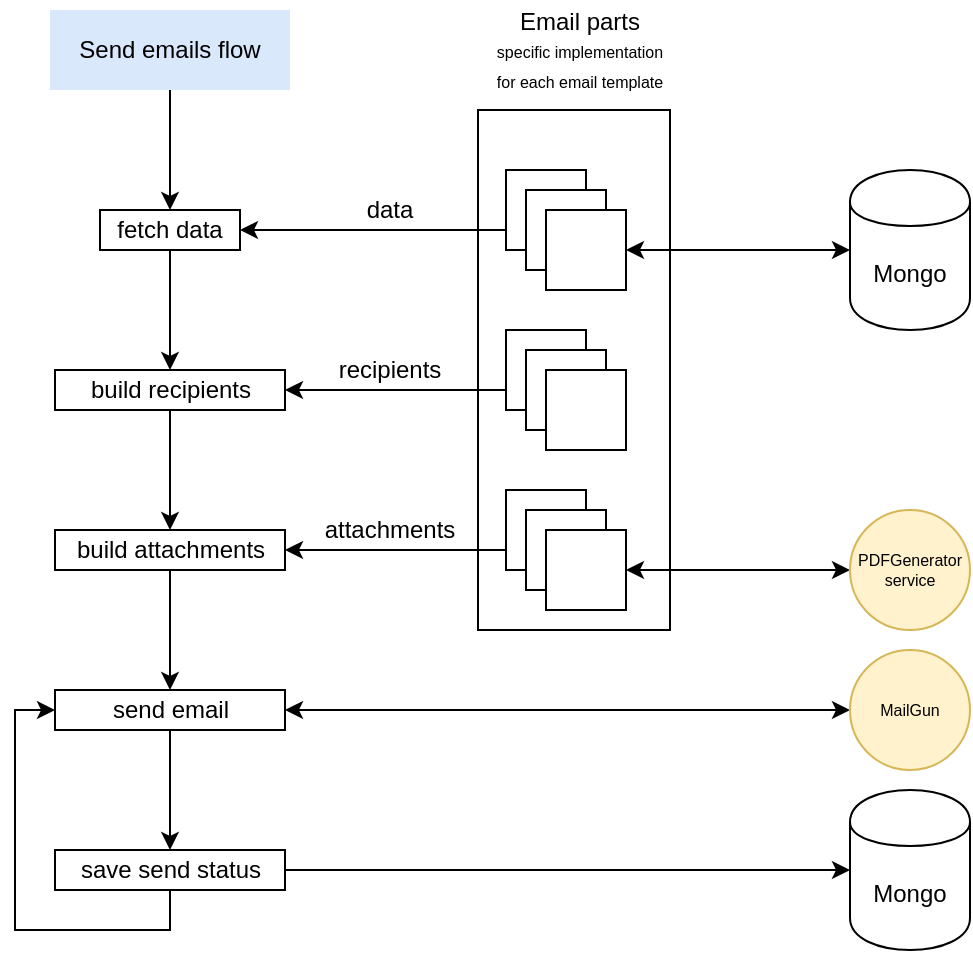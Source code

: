 <mxfile version="13.1.4" type="device"><diagram id="GBFTRV9Lf2wel8JEogL_" name="Page-1"><mxGraphModel dx="1301" dy="652" grid="0" gridSize="10" guides="1" tooltips="1" connect="1" arrows="1" fold="1" page="1" pageScale="1" pageWidth="827" pageHeight="1169" math="0" shadow="0"><root><mxCell id="0"/><mxCell id="1" parent="0"/><mxCell id="9nTnHjzYuVQmXq7IOC5_-1" value="Send emails flow" style="text;html=1;strokeColor=none;fillColor=#dae8fc;align=center;verticalAlign=middle;whiteSpace=wrap;rounded=0;" vertex="1" parent="1"><mxGeometry x="80" y="40" width="120" height="40" as="geometry"/></mxCell><mxCell id="9nTnHjzYuVQmXq7IOC5_-2" value="" style="endArrow=classic;html=1;exitX=0.5;exitY=1;exitDx=0;exitDy=0;" edge="1" parent="1" source="9nTnHjzYuVQmXq7IOC5_-3"><mxGeometry width="50" height="50" relative="1" as="geometry"><mxPoint x="510" y="440" as="sourcePoint"/><mxPoint x="140" y="160" as="targetPoint"/></mxGeometry></mxCell><mxCell id="9nTnHjzYuVQmXq7IOC5_-5" style="edgeStyle=orthogonalEdgeStyle;rounded=0;orthogonalLoop=1;jettySize=auto;html=1;exitX=0.5;exitY=1;exitDx=0;exitDy=0;entryX=0.5;entryY=0;entryDx=0;entryDy=0;" edge="1" parent="1" source="9nTnHjzYuVQmXq7IOC5_-3" target="9nTnHjzYuVQmXq7IOC5_-9"><mxGeometry relative="1" as="geometry"><mxPoint x="200" y="210" as="targetPoint"/></mxGeometry></mxCell><mxCell id="9nTnHjzYuVQmXq7IOC5_-3" value="fetch data" style="text;html=1;strokeColor=#000000;fillColor=none;align=center;verticalAlign=middle;whiteSpace=wrap;rounded=0;" vertex="1" parent="1"><mxGeometry x="105" y="140" width="70" height="20" as="geometry"/></mxCell><mxCell id="9nTnHjzYuVQmXq7IOC5_-8" value="" style="endArrow=classic;html=1;exitX=0.5;exitY=1;exitDx=0;exitDy=0;" edge="1" parent="1" source="9nTnHjzYuVQmXq7IOC5_-1" target="9nTnHjzYuVQmXq7IOC5_-3"><mxGeometry width="50" height="50" relative="1" as="geometry"><mxPoint x="140" y="80" as="sourcePoint"/><mxPoint x="140" y="160" as="targetPoint"/></mxGeometry></mxCell><mxCell id="9nTnHjzYuVQmXq7IOC5_-10" style="edgeStyle=orthogonalEdgeStyle;rounded=0;orthogonalLoop=1;jettySize=auto;html=1;exitX=0.5;exitY=1;exitDx=0;exitDy=0;entryX=0.5;entryY=0;entryDx=0;entryDy=0;" edge="1" parent="1" source="9nTnHjzYuVQmXq7IOC5_-9" target="9nTnHjzYuVQmXq7IOC5_-15"><mxGeometry relative="1" as="geometry"><mxPoint x="140" y="360" as="targetPoint"/></mxGeometry></mxCell><mxCell id="9nTnHjzYuVQmXq7IOC5_-9" value="build recipients" style="text;html=1;strokeColor=#000000;fillColor=none;align=center;verticalAlign=middle;whiteSpace=wrap;rounded=0;" vertex="1" parent="1"><mxGeometry x="82.5" y="220" width="115" height="20" as="geometry"/></mxCell><mxCell id="9nTnHjzYuVQmXq7IOC5_-17" style="edgeStyle=orthogonalEdgeStyle;rounded=0;orthogonalLoop=1;jettySize=auto;html=1;exitX=0.5;exitY=1;exitDx=0;exitDy=0;entryX=0.5;entryY=0;entryDx=0;entryDy=0;" edge="1" parent="1" source="9nTnHjzYuVQmXq7IOC5_-15" target="9nTnHjzYuVQmXq7IOC5_-16"><mxGeometry relative="1" as="geometry"/></mxCell><mxCell id="9nTnHjzYuVQmXq7IOC5_-15" value="build attachments" style="text;html=1;strokeColor=#000000;fillColor=none;align=center;verticalAlign=middle;whiteSpace=wrap;rounded=0;" vertex="1" parent="1"><mxGeometry x="82.5" y="300" width="115" height="20" as="geometry"/></mxCell><mxCell id="9nTnHjzYuVQmXq7IOC5_-19" value="" style="edgeStyle=orthogonalEdgeStyle;rounded=0;orthogonalLoop=1;jettySize=auto;html=1;" edge="1" parent="1" source="9nTnHjzYuVQmXq7IOC5_-16" target="9nTnHjzYuVQmXq7IOC5_-18"><mxGeometry relative="1" as="geometry"/></mxCell><mxCell id="9nTnHjzYuVQmXq7IOC5_-55" style="edgeStyle=orthogonalEdgeStyle;rounded=0;orthogonalLoop=1;jettySize=auto;html=1;exitX=1;exitY=0.5;exitDx=0;exitDy=0;startArrow=classic;startFill=1;entryX=0;entryY=0.5;entryDx=0;entryDy=0;" edge="1" parent="1" source="9nTnHjzYuVQmXq7IOC5_-16" target="9nTnHjzYuVQmXq7IOC5_-57"><mxGeometry relative="1" as="geometry"><mxPoint x="460" y="390.286" as="targetPoint"/></mxGeometry></mxCell><mxCell id="9nTnHjzYuVQmXq7IOC5_-16" value="send email" style="text;html=1;strokeColor=#000000;fillColor=none;align=center;verticalAlign=middle;whiteSpace=wrap;rounded=0;" vertex="1" parent="1"><mxGeometry x="82.5" y="380" width="115" height="20" as="geometry"/></mxCell><mxCell id="9nTnHjzYuVQmXq7IOC5_-24" style="edgeStyle=orthogonalEdgeStyle;rounded=0;orthogonalLoop=1;jettySize=auto;html=1;exitX=0.5;exitY=1;exitDx=0;exitDy=0;entryX=0;entryY=0.5;entryDx=0;entryDy=0;" edge="1" parent="1" source="9nTnHjzYuVQmXq7IOC5_-18" target="9nTnHjzYuVQmXq7IOC5_-16"><mxGeometry relative="1" as="geometry"/></mxCell><mxCell id="9nTnHjzYuVQmXq7IOC5_-46" style="edgeStyle=orthogonalEdgeStyle;rounded=0;orthogonalLoop=1;jettySize=auto;html=1;exitX=1;exitY=0.5;exitDx=0;exitDy=0;entryX=0;entryY=0.5;entryDx=0;entryDy=0;" edge="1" parent="1" source="9nTnHjzYuVQmXq7IOC5_-18" target="9nTnHjzYuVQmXq7IOC5_-45"><mxGeometry relative="1" as="geometry"/></mxCell><mxCell id="9nTnHjzYuVQmXq7IOC5_-18" value="save send status" style="text;html=1;align=center;verticalAlign=middle;whiteSpace=wrap;rounded=0;strokeColor=#000000;" vertex="1" parent="1"><mxGeometry x="82.5" y="460" width="115" height="20" as="geometry"/></mxCell><mxCell id="9nTnHjzYuVQmXq7IOC5_-25" value="" style="rounded=0;whiteSpace=wrap;html=1;strokeColor=#000000;fillColor=#ffffff;" vertex="1" parent="1"><mxGeometry x="294" y="90" width="96" height="260" as="geometry"/></mxCell><mxCell id="9nTnHjzYuVQmXq7IOC5_-53" style="edgeStyle=orthogonalEdgeStyle;rounded=0;orthogonalLoop=1;jettySize=auto;html=1;exitX=0;exitY=0.5;exitDx=0;exitDy=0;startArrow=classic;startFill=1;" edge="1" parent="1" source="9nTnHjzYuVQmXq7IOC5_-26" target="9nTnHjzYuVQmXq7IOC5_-30"><mxGeometry relative="1" as="geometry"/></mxCell><mxCell id="9nTnHjzYuVQmXq7IOC5_-26" value="&lt;div&gt;Mongo&lt;/div&gt;" style="shape=cylinder;whiteSpace=wrap;html=1;boundedLbl=1;backgroundOutline=1;strokeColor=#000000;fillColor=#ffffff;" vertex="1" parent="1"><mxGeometry x="480" y="120" width="60" height="80" as="geometry"/></mxCell><mxCell id="9nTnHjzYuVQmXq7IOC5_-27" value="&lt;div&gt;Email parts&lt;/div&gt;&lt;div&gt;&lt;font style=&quot;font-size: 8px&quot;&gt;specific implementation&lt;/font&gt;&lt;/div&gt;&lt;div&gt;&lt;font style=&quot;font-size: 8px&quot;&gt;for each email template&lt;/font&gt;&lt;br&gt; &lt;/div&gt;" style="text;html=1;strokeColor=none;fillColor=none;align=center;verticalAlign=middle;whiteSpace=wrap;rounded=0;" vertex="1" parent="1"><mxGeometry x="270" y="35" width="150" height="50" as="geometry"/></mxCell><mxCell id="9nTnHjzYuVQmXq7IOC5_-47" style="edgeStyle=orthogonalEdgeStyle;rounded=0;orthogonalLoop=1;jettySize=auto;html=1;exitX=0;exitY=0.75;exitDx=0;exitDy=0;entryX=1;entryY=0.5;entryDx=0;entryDy=0;startArrow=none;startFill=0;" edge="1" parent="1" source="9nTnHjzYuVQmXq7IOC5_-28" target="9nTnHjzYuVQmXq7IOC5_-3"><mxGeometry relative="1" as="geometry"/></mxCell><mxCell id="9nTnHjzYuVQmXq7IOC5_-28" value="" style="rounded=0;whiteSpace=wrap;html=1;strokeColor=#000000;fillColor=#ffffff;" vertex="1" parent="1"><mxGeometry x="308" y="120" width="40" height="40" as="geometry"/></mxCell><mxCell id="9nTnHjzYuVQmXq7IOC5_-29" value="" style="rounded=0;whiteSpace=wrap;html=1;strokeColor=#000000;fillColor=#ffffff;" vertex="1" parent="1"><mxGeometry x="318" y="130" width="40" height="40" as="geometry"/></mxCell><mxCell id="9nTnHjzYuVQmXq7IOC5_-30" value="" style="rounded=0;whiteSpace=wrap;html=1;strokeColor=#000000;fillColor=#ffffff;" vertex="1" parent="1"><mxGeometry x="328" y="140" width="40" height="40" as="geometry"/></mxCell><mxCell id="9nTnHjzYuVQmXq7IOC5_-48" style="edgeStyle=orthogonalEdgeStyle;rounded=0;orthogonalLoop=1;jettySize=auto;html=1;exitX=0;exitY=0.75;exitDx=0;exitDy=0;entryX=1;entryY=0.5;entryDx=0;entryDy=0;startArrow=none;startFill=0;" edge="1" parent="1" source="9nTnHjzYuVQmXq7IOC5_-34" target="9nTnHjzYuVQmXq7IOC5_-9"><mxGeometry relative="1" as="geometry"/></mxCell><mxCell id="9nTnHjzYuVQmXq7IOC5_-34" value="" style="rounded=0;whiteSpace=wrap;html=1;strokeColor=#000000;fillColor=#ffffff;" vertex="1" parent="1"><mxGeometry x="308" y="200" width="40" height="40" as="geometry"/></mxCell><mxCell id="9nTnHjzYuVQmXq7IOC5_-35" value="" style="rounded=0;whiteSpace=wrap;html=1;strokeColor=#000000;fillColor=#ffffff;" vertex="1" parent="1"><mxGeometry x="318" y="210" width="40" height="40" as="geometry"/></mxCell><mxCell id="9nTnHjzYuVQmXq7IOC5_-36" value="" style="rounded=0;whiteSpace=wrap;html=1;strokeColor=#000000;fillColor=#ffffff;" vertex="1" parent="1"><mxGeometry x="328" y="220" width="40" height="40" as="geometry"/></mxCell><mxCell id="9nTnHjzYuVQmXq7IOC5_-49" style="edgeStyle=orthogonalEdgeStyle;rounded=0;orthogonalLoop=1;jettySize=auto;html=1;exitX=0;exitY=0.75;exitDx=0;exitDy=0;entryX=1;entryY=0.5;entryDx=0;entryDy=0;startArrow=none;startFill=0;" edge="1" parent="1" source="9nTnHjzYuVQmXq7IOC5_-39" target="9nTnHjzYuVQmXq7IOC5_-15"><mxGeometry relative="1" as="geometry"/></mxCell><mxCell id="9nTnHjzYuVQmXq7IOC5_-39" value="" style="rounded=0;whiteSpace=wrap;html=1;strokeColor=#000000;fillColor=#ffffff;" vertex="1" parent="1"><mxGeometry x="308" y="280" width="40" height="40" as="geometry"/></mxCell><mxCell id="9nTnHjzYuVQmXq7IOC5_-40" value="" style="rounded=0;whiteSpace=wrap;html=1;strokeColor=#000000;fillColor=#ffffff;" vertex="1" parent="1"><mxGeometry x="318" y="290" width="40" height="40" as="geometry"/></mxCell><mxCell id="9nTnHjzYuVQmXq7IOC5_-41" value="" style="rounded=0;whiteSpace=wrap;html=1;strokeColor=#000000;fillColor=#ffffff;" vertex="1" parent="1"><mxGeometry x="328" y="300" width="40" height="40" as="geometry"/></mxCell><mxCell id="9nTnHjzYuVQmXq7IOC5_-54" style="edgeStyle=orthogonalEdgeStyle;rounded=0;orthogonalLoop=1;jettySize=auto;html=1;exitX=0;exitY=0.5;exitDx=0;exitDy=0;entryX=1;entryY=0.5;entryDx=0;entryDy=0;startArrow=classic;startFill=1;" edge="1" parent="1" source="9nTnHjzYuVQmXq7IOC5_-42" target="9nTnHjzYuVQmXq7IOC5_-41"><mxGeometry relative="1" as="geometry"/></mxCell><mxCell id="9nTnHjzYuVQmXq7IOC5_-42" value="&lt;div style=&quot;font-size: 8px&quot;&gt;&lt;font style=&quot;font-size: 8px&quot;&gt;PDFGenerator&lt;/font&gt;&lt;/div&gt;&lt;div style=&quot;font-size: 8px&quot;&gt;&lt;font style=&quot;font-size: 8px&quot;&gt;service&lt;br&gt;&lt;/font&gt;&lt;/div&gt;" style="ellipse;whiteSpace=wrap;html=1;aspect=fixed;strokeColor=#d6b656;fillColor=#fff2cc;" vertex="1" parent="1"><mxGeometry x="480" y="290" width="60" height="60" as="geometry"/></mxCell><mxCell id="9nTnHjzYuVQmXq7IOC5_-45" value="&lt;div&gt;Mongo&lt;/div&gt;" style="shape=cylinder;whiteSpace=wrap;html=1;boundedLbl=1;backgroundOutline=1;strokeColor=#000000;fillColor=#ffffff;" vertex="1" parent="1"><mxGeometry x="480" y="430" width="60" height="80" as="geometry"/></mxCell><mxCell id="9nTnHjzYuVQmXq7IOC5_-50" value="data" style="text;html=1;strokeColor=none;fillColor=none;align=center;verticalAlign=middle;whiteSpace=wrap;rounded=0;" vertex="1" parent="1"><mxGeometry x="230" y="130" width="40" height="20" as="geometry"/></mxCell><mxCell id="9nTnHjzYuVQmXq7IOC5_-51" value="recipients" style="text;html=1;strokeColor=none;fillColor=none;align=center;verticalAlign=middle;whiteSpace=wrap;rounded=0;" vertex="1" parent="1"><mxGeometry x="230" y="210" width="40" height="20" as="geometry"/></mxCell><mxCell id="9nTnHjzYuVQmXq7IOC5_-52" value="&lt;div&gt;attachments&lt;/div&gt;" style="text;html=1;strokeColor=none;fillColor=none;align=center;verticalAlign=middle;whiteSpace=wrap;rounded=0;" vertex="1" parent="1"><mxGeometry x="230" y="290" width="40" height="20" as="geometry"/></mxCell><mxCell id="9nTnHjzYuVQmXq7IOC5_-57" value="&lt;div style=&quot;font-size: 8px&quot;&gt;MailGun&lt;/div&gt;" style="ellipse;whiteSpace=wrap;html=1;aspect=fixed;strokeColor=#d6b656;fillColor=#fff2cc;" vertex="1" parent="1"><mxGeometry x="480" y="360" width="60" height="60" as="geometry"/></mxCell></root></mxGraphModel></diagram></mxfile>